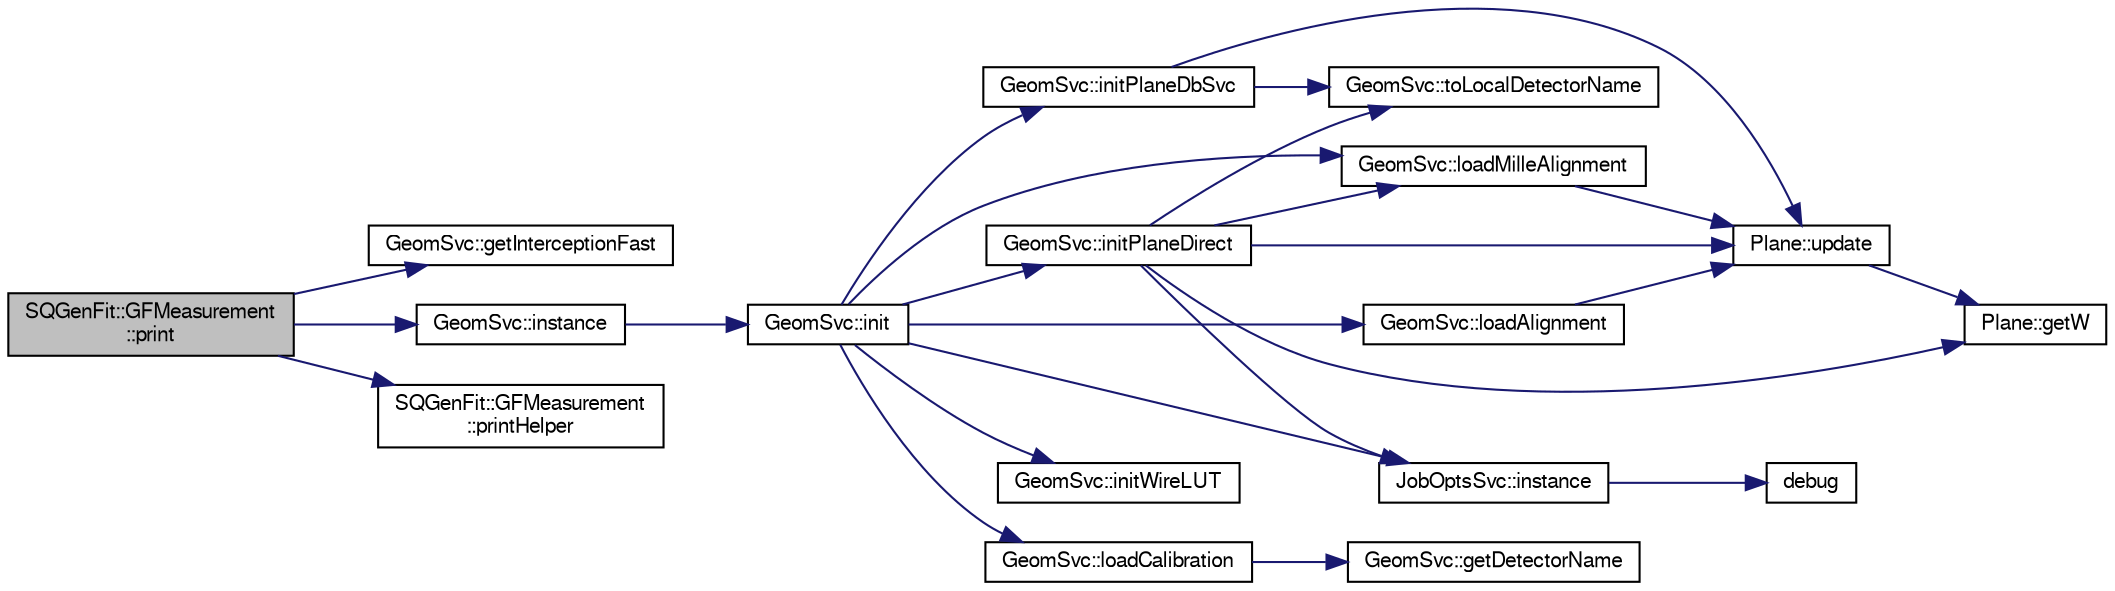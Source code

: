 digraph "SQGenFit::GFMeasurement::print"
{
  bgcolor="transparent";
  edge [fontname="FreeSans",fontsize="10",labelfontname="FreeSans",labelfontsize="10"];
  node [fontname="FreeSans",fontsize="10",shape=record];
  rankdir="LR";
  Node1 [label="SQGenFit::GFMeasurement\l::print",height=0.2,width=0.4,color="black", fillcolor="grey75", style="filled" fontcolor="black"];
  Node1 -> Node2 [color="midnightblue",fontsize="10",style="solid",fontname="FreeSans"];
  Node2 [label="GeomSvc::getInterceptionFast",height=0.2,width=0.4,color="black",URL="$d0/da0/classGeomSvc.html#a81bcda86eeb1ac939125237d431d8fee"];
  Node1 -> Node3 [color="midnightblue",fontsize="10",style="solid",fontname="FreeSans"];
  Node3 [label="GeomSvc::instance",height=0.2,width=0.4,color="black",URL="$d0/da0/classGeomSvc.html#a2b7ecf5467120206b9479654c48ad7c4",tooltip="singlton instance "];
  Node3 -> Node4 [color="midnightblue",fontsize="10",style="solid",fontname="FreeSans"];
  Node4 [label="GeomSvc::init",height=0.2,width=0.4,color="black",URL="$d0/da0/classGeomSvc.html#a96ec4efc82cbaed0b5623e4dd69385b6",tooltip="Initialization, either from MySQL or from ascii file. "];
  Node4 -> Node5 [color="midnightblue",fontsize="10",style="solid",fontname="FreeSans"];
  Node5 [label="GeomSvc::initPlaneDbSvc",height=0.2,width=0.4,color="black",URL="$d0/da0/classGeomSvc.html#adbe1473f9b3a8ff942da8d7d8ee28322"];
  Node5 -> Node6 [color="midnightblue",fontsize="10",style="solid",fontname="FreeSans"];
  Node6 [label="GeomSvc::toLocalDetectorName",height=0.2,width=0.4,color="black",URL="$d0/da0/classGeomSvc.html#a315e886f05db8254ed7d320706e268e6",tooltip="Convert the official detectorName to local detectorName. "];
  Node5 -> Node7 [color="midnightblue",fontsize="10",style="solid",fontname="FreeSans"];
  Node7 [label="Plane::update",height=0.2,width=0.4,color="black",URL="$dc/d90/classPlane.html#a7fbb07f76503fe057772e01f542afc32"];
  Node7 -> Node8 [color="midnightblue",fontsize="10",style="solid",fontname="FreeSans"];
  Node8 [label="Plane::getW",height=0.2,width=0.4,color="black",URL="$dc/d90/classPlane.html#a48ab3a309bee8c386464b36a7593df16"];
  Node4 -> Node9 [color="midnightblue",fontsize="10",style="solid",fontname="FreeSans"];
  Node9 [label="GeomSvc::initPlaneDirect",height=0.2,width=0.4,color="black",URL="$d0/da0/classGeomSvc.html#a0d550b9f787318d57cdae9db2d04d6fb"];
  Node9 -> Node8 [color="midnightblue",fontsize="10",style="solid",fontname="FreeSans"];
  Node9 -> Node10 [color="midnightblue",fontsize="10",style="solid",fontname="FreeSans"];
  Node10 [label="JobOptsSvc::instance",height=0.2,width=0.4,color="black",URL="$d8/d62/classJobOptsSvc.html#aeb0d694dc08274aa90b0d6b1ee8384cb",tooltip="singlton instance "];
  Node10 -> Node11 [color="midnightblue",fontsize="10",style="solid",fontname="FreeSans"];
  Node11 [label="debug",height=0.2,width=0.4,color="black",URL="$dd/d23/JobOptsSvc_8cxx.html#a71e70a8ecc08c35494b083076d2ace7b"];
  Node9 -> Node12 [color="midnightblue",fontsize="10",style="solid",fontname="FreeSans"];
  Node12 [label="GeomSvc::loadMilleAlignment",height=0.2,width=0.4,color="black",URL="$d0/da0/classGeomSvc.html#a418543d7b33fc95092b2cd4a7496f1b8"];
  Node12 -> Node7 [color="midnightblue",fontsize="10",style="solid",fontname="FreeSans"];
  Node9 -> Node6 [color="midnightblue",fontsize="10",style="solid",fontname="FreeSans"];
  Node9 -> Node7 [color="midnightblue",fontsize="10",style="solid",fontname="FreeSans"];
  Node4 -> Node13 [color="midnightblue",fontsize="10",style="solid",fontname="FreeSans"];
  Node13 [label="GeomSvc::initWireLUT",height=0.2,width=0.4,color="black",URL="$d0/da0/classGeomSvc.html#a0c78d3ac904cfbb367e96c73f176630d"];
  Node4 -> Node10 [color="midnightblue",fontsize="10",style="solid",fontname="FreeSans"];
  Node4 -> Node14 [color="midnightblue",fontsize="10",style="solid",fontname="FreeSans"];
  Node14 [label="GeomSvc::loadAlignment",height=0.2,width=0.4,color="black",URL="$d0/da0/classGeomSvc.html#ab6c810e39b86ce66a4be6a596b4d54b8"];
  Node14 -> Node7 [color="midnightblue",fontsize="10",style="solid",fontname="FreeSans"];
  Node4 -> Node15 [color="midnightblue",fontsize="10",style="solid",fontname="FreeSans"];
  Node15 [label="GeomSvc::loadCalibration",height=0.2,width=0.4,color="black",URL="$d0/da0/classGeomSvc.html#abc60088ed5985a796f5df18ae4299661"];
  Node15 -> Node16 [color="midnightblue",fontsize="10",style="solid",fontname="FreeSans"];
  Node16 [label="GeomSvc::getDetectorName",height=0.2,width=0.4,color="black",URL="$d0/da0/classGeomSvc.html#a64fde7dce7f3df7cf534796d7da4ecdb"];
  Node4 -> Node12 [color="midnightblue",fontsize="10",style="solid",fontname="FreeSans"];
  Node1 -> Node17 [color="midnightblue",fontsize="10",style="solid",fontname="FreeSans"];
  Node17 [label="SQGenFit::GFMeasurement\l::printHelper",height=0.2,width=0.4,color="black",URL="$d4/d9d/classSQGenFit_1_1GFMeasurement.html#ae5b89de56135c139a87c2f35ac5396b9"];
}
